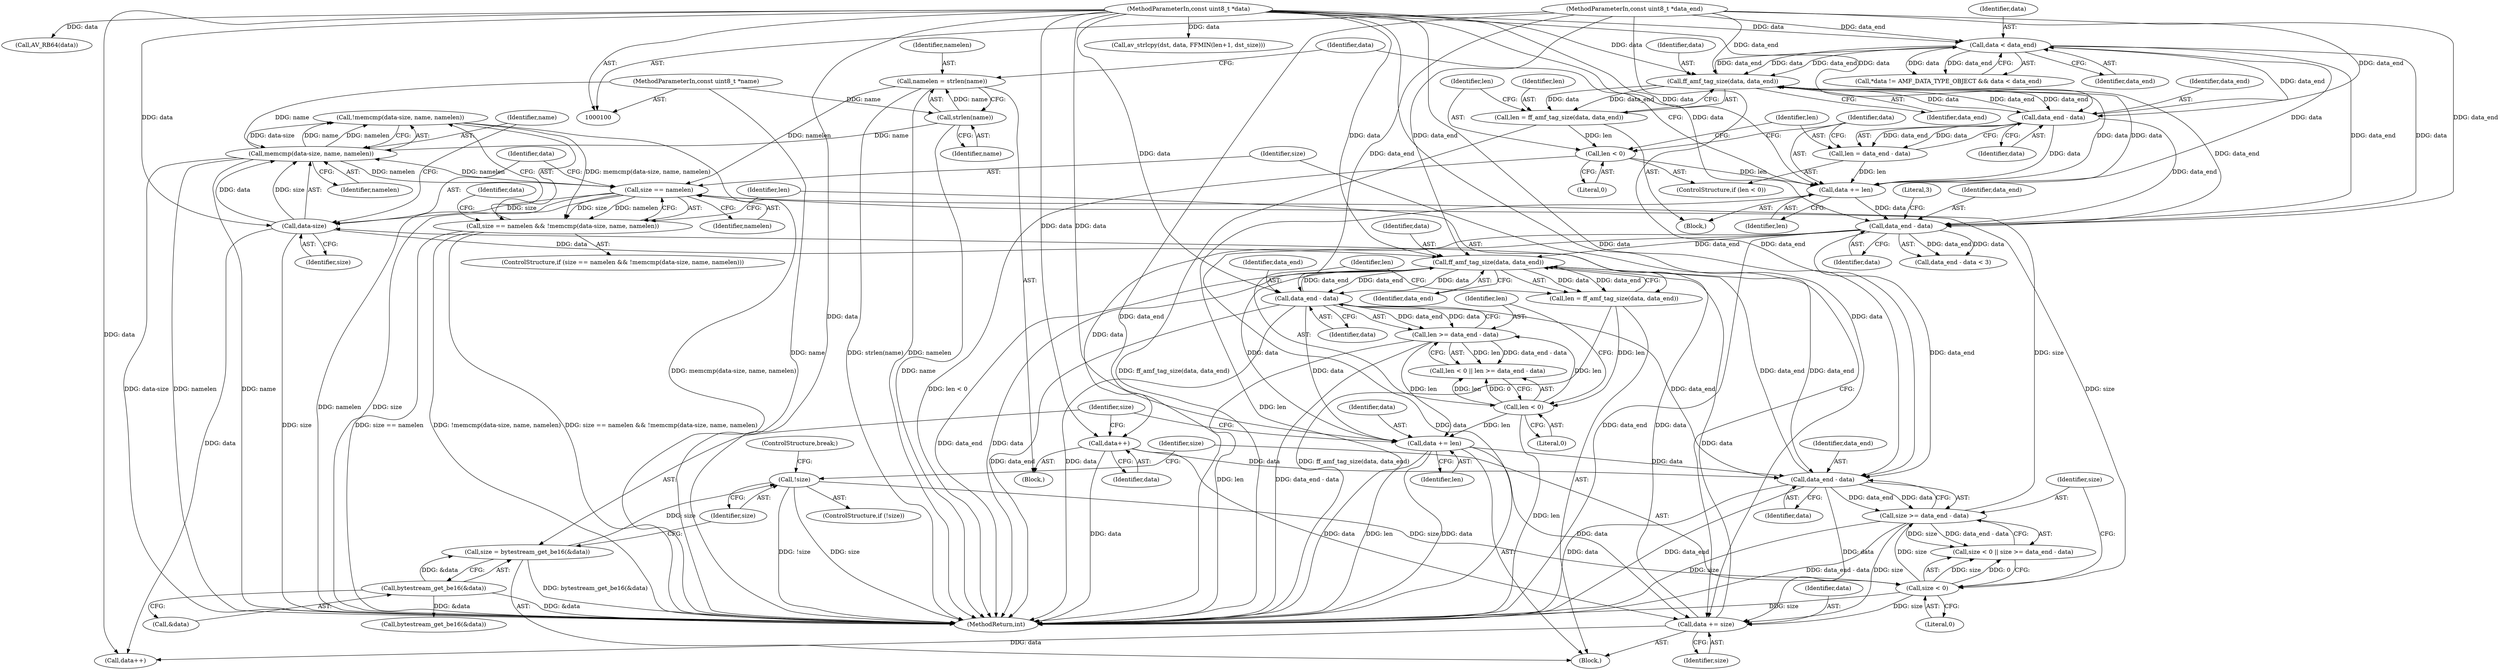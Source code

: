 digraph "1_FFmpeg_ffcc82219cef0928bed2d558b19ef6ea35634130@API" {
"1000184" [label="(Call,!memcmp(data-size, name, namelen))"];
"1000185" [label="(Call,memcmp(data-size, name, namelen))"];
"1000186" [label="(Call,data-size)"];
"1000176" [label="(Call,data += size)"];
"1000168" [label="(Call,size >= data_end - data)"];
"1000165" [label="(Call,size < 0)"];
"1000160" [label="(Call,!size)"];
"1000154" [label="(Call,size = bytestream_get_be16(&data))"];
"1000156" [label="(Call,bytestream_get_be16(&data))"];
"1000170" [label="(Call,data_end - data)"];
"1000250" [label="(Call,data_end - data)"];
"1000240" [label="(Call,ff_amf_tag_size(data, data_end))"];
"1000101" [label="(MethodParameterIn,const uint8_t *data)"];
"1000142" [label="(Call,data_end - data)"];
"1000119" [label="(Call,data < data_end)"];
"1000137" [label="(Call,data += len)"];
"1000129" [label="(Call,len < 0)"];
"1000123" [label="(Call,len = ff_amf_tag_size(data, data_end))"];
"1000125" [label="(Call,ff_amf_tag_size(data, data_end))"];
"1000134" [label="(Call,data_end - data)"];
"1000102" [label="(MethodParameterIn,const uint8_t *data_end)"];
"1000132" [label="(Call,len = data_end - data)"];
"1000149" [label="(Call,data++)"];
"1000256" [label="(Call,data += len)"];
"1000245" [label="(Call,len < 0)"];
"1000238" [label="(Call,len = ff_amf_tag_size(data, data_end))"];
"1000248" [label="(Call,len >= data_end - data)"];
"1000181" [label="(Call,size == namelen)"];
"1000108" [label="(Call,namelen = strlen(name))"];
"1000110" [label="(Call,strlen(name))"];
"1000103" [label="(MethodParameterIn,const uint8_t *name)"];
"1000180" [label="(Call,size == namelen && !memcmp(data-size, name, namelen))"];
"1000161" [label="(Identifier,size)"];
"1000170" [label="(Call,data_end - data)"];
"1000257" [label="(Identifier,data)"];
"1000149" [label="(Call,data++)"];
"1000180" [label="(Call,size == namelen && !memcmp(data-size, name, namelen))"];
"1000194" [label="(Call,data++)"];
"1000176" [label="(Call,data += size)"];
"1000144" [label="(Identifier,data)"];
"1000150" [label="(Identifier,data)"];
"1000145" [label="(Literal,3)"];
"1000248" [label="(Call,len >= data_end - data)"];
"1000154" [label="(Call,size = bytestream_get_be16(&data))"];
"1000181" [label="(Call,size == namelen)"];
"1000190" [label="(Identifier,namelen)"];
"1000126" [label="(Identifier,data)"];
"1000119" [label="(Call,data < data_end)"];
"1000256" [label="(Call,data += len)"];
"1000121" [label="(Identifier,data_end)"];
"1000132" [label="(Call,len = data_end - data)"];
"1000139" [label="(Identifier,len)"];
"1000102" [label="(MethodParameterIn,const uint8_t *data_end)"];
"1000133" [label="(Identifier,len)"];
"1000137" [label="(Call,data += len)"];
"1000238" [label="(Call,len = ff_amf_tag_size(data, data_end))"];
"1000165" [label="(Call,size < 0)"];
"1000159" [label="(ControlStructure,if (!size))"];
"1000239" [label="(Identifier,len)"];
"1000183" [label="(Identifier,namelen)"];
"1000141" [label="(Call,data_end - data < 3)"];
"1000258" [label="(Identifier,len)"];
"1000244" [label="(Call,len < 0 || len >= data_end - data)"];
"1000251" [label="(Identifier,data_end)"];
"1000156" [label="(Call,bytestream_get_be16(&data))"];
"1000177" [label="(Identifier,data)"];
"1000127" [label="(Identifier,data_end)"];
"1000167" [label="(Literal,0)"];
"1000188" [label="(Identifier,size)"];
"1000124" [label="(Identifier,len)"];
"1000185" [label="(Call,memcmp(data-size, name, namelen))"];
"1000120" [label="(Identifier,data)"];
"1000242" [label="(Identifier,data_end)"];
"1000171" [label="(Identifier,data_end)"];
"1000101" [label="(MethodParameterIn,const uint8_t *data)"];
"1000247" [label="(Literal,0)"];
"1000166" [label="(Identifier,size)"];
"1000249" [label="(Identifier,len)"];
"1000246" [label="(Identifier,len)"];
"1000125" [label="(Call,ff_amf_tag_size(data, data_end))"];
"1000160" [label="(Call,!size)"];
"1000195" [label="(Identifier,data)"];
"1000182" [label="(Identifier,size)"];
"1000223" [label="(Call,av_strlcpy(dst, data, FFMIN(len+1, dst_size)))"];
"1000122" [label="(Block,)"];
"1000179" [label="(ControlStructure,if (size == namelen && !memcmp(data-size, name, namelen)))"];
"1000250" [label="(Call,data_end - data)"];
"1000189" [label="(Identifier,name)"];
"1000241" [label="(Identifier,data)"];
"1000240" [label="(Call,ff_amf_tag_size(data, data_end))"];
"1000129" [label="(Call,len < 0)"];
"1000110" [label="(Call,strlen(name))"];
"1000187" [label="(Identifier,data)"];
"1000109" [label="(Identifier,namelen)"];
"1000162" [label="(ControlStructure,break;)"];
"1000184" [label="(Call,!memcmp(data-size, name, namelen))"];
"1000142" [label="(Call,data_end - data)"];
"1000117" [label="(Identifier,data)"];
"1000169" [label="(Identifier,size)"];
"1000143" [label="(Identifier,data_end)"];
"1000128" [label="(ControlStructure,if (len < 0))"];
"1000186" [label="(Call,data-size)"];
"1000135" [label="(Identifier,data_end)"];
"1000164" [label="(Call,size < 0 || size >= data_end - data)"];
"1000138" [label="(Identifier,data)"];
"1000155" [label="(Identifier,size)"];
"1000203" [label="(Call,AV_RB64(data))"];
"1000262" [label="(MethodReturn,int)"];
"1000245" [label="(Call,len < 0)"];
"1000157" [label="(Call,&data)"];
"1000123" [label="(Call,len = ff_amf_tag_size(data, data_end))"];
"1000136" [label="(Identifier,data)"];
"1000114" [label="(Call,*data != AMF_DATA_TYPE_OBJECT && data < data_end)"];
"1000220" [label="(Call,bytestream_get_be16(&data))"];
"1000152" [label="(Block,)"];
"1000106" [label="(Block,)"];
"1000103" [label="(MethodParameterIn,const uint8_t *name)"];
"1000178" [label="(Identifier,size)"];
"1000252" [label="(Identifier,data)"];
"1000130" [label="(Identifier,len)"];
"1000108" [label="(Call,namelen = strlen(name))"];
"1000134" [label="(Call,data_end - data)"];
"1000168" [label="(Call,size >= data_end - data)"];
"1000111" [label="(Identifier,name)"];
"1000172" [label="(Identifier,data)"];
"1000131" [label="(Literal,0)"];
"1000184" -> "1000180"  [label="AST: "];
"1000184" -> "1000185"  [label="CFG: "];
"1000185" -> "1000184"  [label="AST: "];
"1000180" -> "1000184"  [label="CFG: "];
"1000184" -> "1000262"  [label="DDG: memcmp(data-size, name, namelen)"];
"1000184" -> "1000180"  [label="DDG: memcmp(data-size, name, namelen)"];
"1000185" -> "1000184"  [label="DDG: data-size"];
"1000185" -> "1000184"  [label="DDG: name"];
"1000185" -> "1000184"  [label="DDG: namelen"];
"1000185" -> "1000190"  [label="CFG: "];
"1000186" -> "1000185"  [label="AST: "];
"1000189" -> "1000185"  [label="AST: "];
"1000190" -> "1000185"  [label="AST: "];
"1000185" -> "1000262"  [label="DDG: data-size"];
"1000185" -> "1000262"  [label="DDG: namelen"];
"1000185" -> "1000262"  [label="DDG: name"];
"1000185" -> "1000181"  [label="DDG: namelen"];
"1000186" -> "1000185"  [label="DDG: data"];
"1000186" -> "1000185"  [label="DDG: size"];
"1000110" -> "1000185"  [label="DDG: name"];
"1000103" -> "1000185"  [label="DDG: name"];
"1000181" -> "1000185"  [label="DDG: namelen"];
"1000186" -> "1000188"  [label="CFG: "];
"1000187" -> "1000186"  [label="AST: "];
"1000188" -> "1000186"  [label="AST: "];
"1000189" -> "1000186"  [label="CFG: "];
"1000186" -> "1000262"  [label="DDG: size"];
"1000176" -> "1000186"  [label="DDG: data"];
"1000101" -> "1000186"  [label="DDG: data"];
"1000181" -> "1000186"  [label="DDG: size"];
"1000186" -> "1000194"  [label="DDG: data"];
"1000186" -> "1000240"  [label="DDG: data"];
"1000176" -> "1000152"  [label="AST: "];
"1000176" -> "1000178"  [label="CFG: "];
"1000177" -> "1000176"  [label="AST: "];
"1000178" -> "1000176"  [label="AST: "];
"1000182" -> "1000176"  [label="CFG: "];
"1000168" -> "1000176"  [label="DDG: size"];
"1000165" -> "1000176"  [label="DDG: size"];
"1000170" -> "1000176"  [label="DDG: data"];
"1000149" -> "1000176"  [label="DDG: data"];
"1000256" -> "1000176"  [label="DDG: data"];
"1000101" -> "1000176"  [label="DDG: data"];
"1000176" -> "1000194"  [label="DDG: data"];
"1000176" -> "1000240"  [label="DDG: data"];
"1000168" -> "1000164"  [label="AST: "];
"1000168" -> "1000170"  [label="CFG: "];
"1000169" -> "1000168"  [label="AST: "];
"1000170" -> "1000168"  [label="AST: "];
"1000164" -> "1000168"  [label="CFG: "];
"1000168" -> "1000262"  [label="DDG: size"];
"1000168" -> "1000262"  [label="DDG: data_end - data"];
"1000168" -> "1000164"  [label="DDG: size"];
"1000168" -> "1000164"  [label="DDG: data_end - data"];
"1000165" -> "1000168"  [label="DDG: size"];
"1000170" -> "1000168"  [label="DDG: data_end"];
"1000170" -> "1000168"  [label="DDG: data"];
"1000168" -> "1000181"  [label="DDG: size"];
"1000165" -> "1000164"  [label="AST: "];
"1000165" -> "1000167"  [label="CFG: "];
"1000166" -> "1000165"  [label="AST: "];
"1000167" -> "1000165"  [label="AST: "];
"1000169" -> "1000165"  [label="CFG: "];
"1000164" -> "1000165"  [label="CFG: "];
"1000165" -> "1000262"  [label="DDG: size"];
"1000165" -> "1000164"  [label="DDG: size"];
"1000165" -> "1000164"  [label="DDG: 0"];
"1000160" -> "1000165"  [label="DDG: size"];
"1000165" -> "1000181"  [label="DDG: size"];
"1000160" -> "1000159"  [label="AST: "];
"1000160" -> "1000161"  [label="CFG: "];
"1000161" -> "1000160"  [label="AST: "];
"1000162" -> "1000160"  [label="CFG: "];
"1000166" -> "1000160"  [label="CFG: "];
"1000160" -> "1000262"  [label="DDG: !size"];
"1000160" -> "1000262"  [label="DDG: size"];
"1000154" -> "1000160"  [label="DDG: size"];
"1000154" -> "1000152"  [label="AST: "];
"1000154" -> "1000156"  [label="CFG: "];
"1000155" -> "1000154"  [label="AST: "];
"1000156" -> "1000154"  [label="AST: "];
"1000161" -> "1000154"  [label="CFG: "];
"1000154" -> "1000262"  [label="DDG: bytestream_get_be16(&data)"];
"1000156" -> "1000154"  [label="DDG: &data"];
"1000156" -> "1000157"  [label="CFG: "];
"1000157" -> "1000156"  [label="AST: "];
"1000156" -> "1000262"  [label="DDG: &data"];
"1000156" -> "1000220"  [label="DDG: &data"];
"1000170" -> "1000172"  [label="CFG: "];
"1000171" -> "1000170"  [label="AST: "];
"1000172" -> "1000170"  [label="AST: "];
"1000170" -> "1000262"  [label="DDG: data"];
"1000170" -> "1000262"  [label="DDG: data_end"];
"1000250" -> "1000170"  [label="DDG: data_end"];
"1000142" -> "1000170"  [label="DDG: data_end"];
"1000240" -> "1000170"  [label="DDG: data_end"];
"1000102" -> "1000170"  [label="DDG: data_end"];
"1000149" -> "1000170"  [label="DDG: data"];
"1000256" -> "1000170"  [label="DDG: data"];
"1000101" -> "1000170"  [label="DDG: data"];
"1000170" -> "1000240"  [label="DDG: data_end"];
"1000250" -> "1000248"  [label="AST: "];
"1000250" -> "1000252"  [label="CFG: "];
"1000251" -> "1000250"  [label="AST: "];
"1000252" -> "1000250"  [label="AST: "];
"1000248" -> "1000250"  [label="CFG: "];
"1000250" -> "1000262"  [label="DDG: data_end"];
"1000250" -> "1000262"  [label="DDG: data"];
"1000250" -> "1000240"  [label="DDG: data_end"];
"1000250" -> "1000248"  [label="DDG: data_end"];
"1000250" -> "1000248"  [label="DDG: data"];
"1000240" -> "1000250"  [label="DDG: data_end"];
"1000240" -> "1000250"  [label="DDG: data"];
"1000102" -> "1000250"  [label="DDG: data_end"];
"1000101" -> "1000250"  [label="DDG: data"];
"1000250" -> "1000256"  [label="DDG: data"];
"1000240" -> "1000238"  [label="AST: "];
"1000240" -> "1000242"  [label="CFG: "];
"1000241" -> "1000240"  [label="AST: "];
"1000242" -> "1000240"  [label="AST: "];
"1000238" -> "1000240"  [label="CFG: "];
"1000240" -> "1000262"  [label="DDG: data_end"];
"1000240" -> "1000262"  [label="DDG: data"];
"1000240" -> "1000238"  [label="DDG: data"];
"1000240" -> "1000238"  [label="DDG: data_end"];
"1000101" -> "1000240"  [label="DDG: data"];
"1000142" -> "1000240"  [label="DDG: data_end"];
"1000102" -> "1000240"  [label="DDG: data_end"];
"1000240" -> "1000256"  [label="DDG: data"];
"1000101" -> "1000100"  [label="AST: "];
"1000101" -> "1000262"  [label="DDG: data"];
"1000101" -> "1000119"  [label="DDG: data"];
"1000101" -> "1000125"  [label="DDG: data"];
"1000101" -> "1000134"  [label="DDG: data"];
"1000101" -> "1000137"  [label="DDG: data"];
"1000101" -> "1000142"  [label="DDG: data"];
"1000101" -> "1000149"  [label="DDG: data"];
"1000101" -> "1000194"  [label="DDG: data"];
"1000101" -> "1000203"  [label="DDG: data"];
"1000101" -> "1000223"  [label="DDG: data"];
"1000101" -> "1000256"  [label="DDG: data"];
"1000142" -> "1000141"  [label="AST: "];
"1000142" -> "1000144"  [label="CFG: "];
"1000143" -> "1000142"  [label="AST: "];
"1000144" -> "1000142"  [label="AST: "];
"1000145" -> "1000142"  [label="CFG: "];
"1000142" -> "1000262"  [label="DDG: data"];
"1000142" -> "1000262"  [label="DDG: data_end"];
"1000142" -> "1000141"  [label="DDG: data_end"];
"1000142" -> "1000141"  [label="DDG: data"];
"1000119" -> "1000142"  [label="DDG: data_end"];
"1000119" -> "1000142"  [label="DDG: data"];
"1000125" -> "1000142"  [label="DDG: data_end"];
"1000134" -> "1000142"  [label="DDG: data_end"];
"1000102" -> "1000142"  [label="DDG: data_end"];
"1000137" -> "1000142"  [label="DDG: data"];
"1000142" -> "1000149"  [label="DDG: data"];
"1000119" -> "1000114"  [label="AST: "];
"1000119" -> "1000121"  [label="CFG: "];
"1000120" -> "1000119"  [label="AST: "];
"1000121" -> "1000119"  [label="AST: "];
"1000114" -> "1000119"  [label="CFG: "];
"1000119" -> "1000114"  [label="DDG: data"];
"1000119" -> "1000114"  [label="DDG: data_end"];
"1000137" -> "1000119"  [label="DDG: data"];
"1000125" -> "1000119"  [label="DDG: data_end"];
"1000134" -> "1000119"  [label="DDG: data_end"];
"1000102" -> "1000119"  [label="DDG: data_end"];
"1000119" -> "1000125"  [label="DDG: data"];
"1000119" -> "1000125"  [label="DDG: data_end"];
"1000137" -> "1000122"  [label="AST: "];
"1000137" -> "1000139"  [label="CFG: "];
"1000138" -> "1000137"  [label="AST: "];
"1000139" -> "1000137"  [label="AST: "];
"1000117" -> "1000137"  [label="CFG: "];
"1000137" -> "1000262"  [label="DDG: len"];
"1000137" -> "1000125"  [label="DDG: data"];
"1000129" -> "1000137"  [label="DDG: len"];
"1000132" -> "1000137"  [label="DDG: len"];
"1000125" -> "1000137"  [label="DDG: data"];
"1000134" -> "1000137"  [label="DDG: data"];
"1000129" -> "1000128"  [label="AST: "];
"1000129" -> "1000131"  [label="CFG: "];
"1000130" -> "1000129"  [label="AST: "];
"1000131" -> "1000129"  [label="AST: "];
"1000133" -> "1000129"  [label="CFG: "];
"1000138" -> "1000129"  [label="CFG: "];
"1000129" -> "1000262"  [label="DDG: len < 0"];
"1000123" -> "1000129"  [label="DDG: len"];
"1000123" -> "1000122"  [label="AST: "];
"1000123" -> "1000125"  [label="CFG: "];
"1000124" -> "1000123"  [label="AST: "];
"1000125" -> "1000123"  [label="AST: "];
"1000130" -> "1000123"  [label="CFG: "];
"1000123" -> "1000262"  [label="DDG: ff_amf_tag_size(data, data_end)"];
"1000125" -> "1000123"  [label="DDG: data"];
"1000125" -> "1000123"  [label="DDG: data_end"];
"1000125" -> "1000127"  [label="CFG: "];
"1000126" -> "1000125"  [label="AST: "];
"1000127" -> "1000125"  [label="AST: "];
"1000134" -> "1000125"  [label="DDG: data_end"];
"1000102" -> "1000125"  [label="DDG: data_end"];
"1000125" -> "1000134"  [label="DDG: data_end"];
"1000125" -> "1000134"  [label="DDG: data"];
"1000134" -> "1000132"  [label="AST: "];
"1000134" -> "1000136"  [label="CFG: "];
"1000135" -> "1000134"  [label="AST: "];
"1000136" -> "1000134"  [label="AST: "];
"1000132" -> "1000134"  [label="CFG: "];
"1000134" -> "1000132"  [label="DDG: data_end"];
"1000134" -> "1000132"  [label="DDG: data"];
"1000102" -> "1000134"  [label="DDG: data_end"];
"1000102" -> "1000100"  [label="AST: "];
"1000102" -> "1000262"  [label="DDG: data_end"];
"1000132" -> "1000128"  [label="AST: "];
"1000133" -> "1000132"  [label="AST: "];
"1000138" -> "1000132"  [label="CFG: "];
"1000149" -> "1000106"  [label="AST: "];
"1000149" -> "1000150"  [label="CFG: "];
"1000150" -> "1000149"  [label="AST: "];
"1000155" -> "1000149"  [label="CFG: "];
"1000149" -> "1000262"  [label="DDG: data"];
"1000256" -> "1000152"  [label="AST: "];
"1000256" -> "1000258"  [label="CFG: "];
"1000257" -> "1000256"  [label="AST: "];
"1000258" -> "1000256"  [label="AST: "];
"1000155" -> "1000256"  [label="CFG: "];
"1000256" -> "1000262"  [label="DDG: len"];
"1000256" -> "1000262"  [label="DDG: data"];
"1000245" -> "1000256"  [label="DDG: len"];
"1000248" -> "1000256"  [label="DDG: len"];
"1000245" -> "1000244"  [label="AST: "];
"1000245" -> "1000247"  [label="CFG: "];
"1000246" -> "1000245"  [label="AST: "];
"1000247" -> "1000245"  [label="AST: "];
"1000249" -> "1000245"  [label="CFG: "];
"1000244" -> "1000245"  [label="CFG: "];
"1000245" -> "1000262"  [label="DDG: len"];
"1000245" -> "1000244"  [label="DDG: len"];
"1000245" -> "1000244"  [label="DDG: 0"];
"1000238" -> "1000245"  [label="DDG: len"];
"1000245" -> "1000248"  [label="DDG: len"];
"1000238" -> "1000152"  [label="AST: "];
"1000239" -> "1000238"  [label="AST: "];
"1000246" -> "1000238"  [label="CFG: "];
"1000238" -> "1000262"  [label="DDG: ff_amf_tag_size(data, data_end)"];
"1000248" -> "1000244"  [label="AST: "];
"1000249" -> "1000248"  [label="AST: "];
"1000244" -> "1000248"  [label="CFG: "];
"1000248" -> "1000262"  [label="DDG: data_end - data"];
"1000248" -> "1000262"  [label="DDG: len"];
"1000248" -> "1000244"  [label="DDG: len"];
"1000248" -> "1000244"  [label="DDG: data_end - data"];
"1000181" -> "1000180"  [label="AST: "];
"1000181" -> "1000183"  [label="CFG: "];
"1000182" -> "1000181"  [label="AST: "];
"1000183" -> "1000181"  [label="AST: "];
"1000187" -> "1000181"  [label="CFG: "];
"1000180" -> "1000181"  [label="CFG: "];
"1000181" -> "1000262"  [label="DDG: size"];
"1000181" -> "1000262"  [label="DDG: namelen"];
"1000181" -> "1000180"  [label="DDG: size"];
"1000181" -> "1000180"  [label="DDG: namelen"];
"1000108" -> "1000181"  [label="DDG: namelen"];
"1000108" -> "1000106"  [label="AST: "];
"1000108" -> "1000110"  [label="CFG: "];
"1000109" -> "1000108"  [label="AST: "];
"1000110" -> "1000108"  [label="AST: "];
"1000117" -> "1000108"  [label="CFG: "];
"1000108" -> "1000262"  [label="DDG: strlen(name)"];
"1000108" -> "1000262"  [label="DDG: namelen"];
"1000110" -> "1000108"  [label="DDG: name"];
"1000110" -> "1000111"  [label="CFG: "];
"1000111" -> "1000110"  [label="AST: "];
"1000110" -> "1000262"  [label="DDG: name"];
"1000103" -> "1000110"  [label="DDG: name"];
"1000103" -> "1000100"  [label="AST: "];
"1000103" -> "1000262"  [label="DDG: name"];
"1000180" -> "1000179"  [label="AST: "];
"1000195" -> "1000180"  [label="CFG: "];
"1000239" -> "1000180"  [label="CFG: "];
"1000180" -> "1000262"  [label="DDG: size == namelen"];
"1000180" -> "1000262"  [label="DDG: !memcmp(data-size, name, namelen)"];
"1000180" -> "1000262"  [label="DDG: size == namelen && !memcmp(data-size, name, namelen)"];
}
